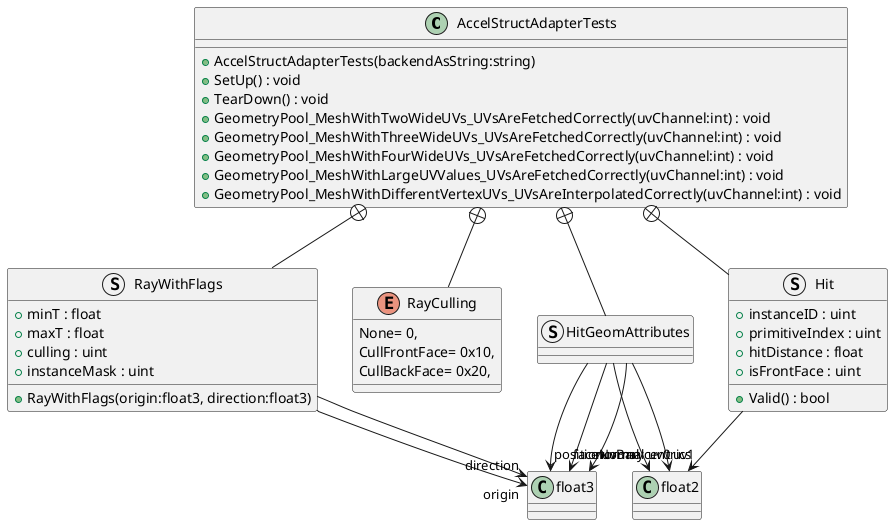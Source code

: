 @startuml
class AccelStructAdapterTests {
    + AccelStructAdapterTests(backendAsString:string)
    + SetUp() : void
    + TearDown() : void
    + GeometryPool_MeshWithTwoWideUVs_UVsAreFetchedCorrectly(uvChannel:int) : void
    + GeometryPool_MeshWithThreeWideUVs_UVsAreFetchedCorrectly(uvChannel:int) : void
    + GeometryPool_MeshWithFourWideUVs_UVsAreFetchedCorrectly(uvChannel:int) : void
    + GeometryPool_MeshWithLargeUVValues_UVsAreFetchedCorrectly(uvChannel:int) : void
    + GeometryPool_MeshWithDifferentVertexUVs_UVsAreInterpolatedCorrectly(uvChannel:int) : void
}
struct RayWithFlags {
    + minT : float
    + maxT : float
    + culling : uint
    + instanceMask : uint
    + RayWithFlags(origin:float3, direction:float3)
}
enum RayCulling {
    None= 0,
    CullFrontFace= 0x10,
    CullBackFace= 0x20,
}
struct Hit {
    + instanceID : uint
    + primitiveIndex : uint
    + hitDistance : float
    + isFrontFace : uint
    + Valid() : bool
}
struct HitGeomAttributes {
}
AccelStructAdapterTests +-- RayWithFlags
RayWithFlags --> "origin" float3
RayWithFlags --> "direction" float3
AccelStructAdapterTests +-- RayCulling
AccelStructAdapterTests +-- Hit
Hit --> "uvBarycentrics" float2
AccelStructAdapterTests +-- HitGeomAttributes
HitGeomAttributes --> "position" float3
HitGeomAttributes --> "normal" float3
HitGeomAttributes --> "faceNormal" float3
HitGeomAttributes --> "uv0" float2
HitGeomAttributes --> "uv1" float2
@enduml
